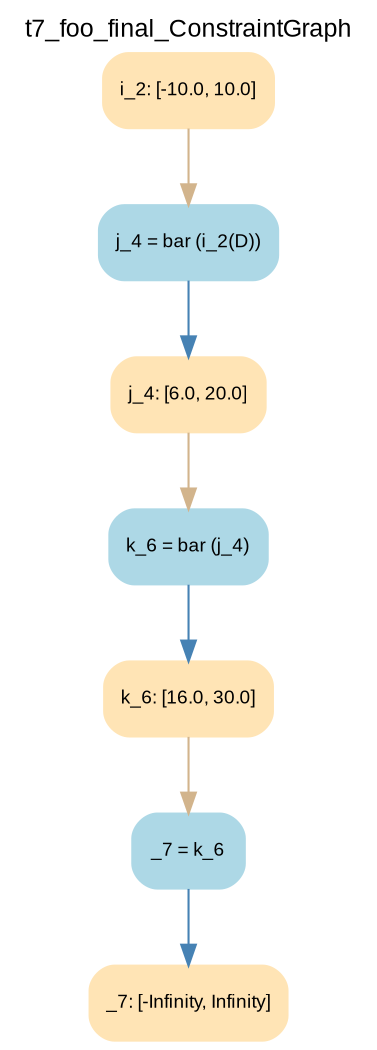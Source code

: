 digraph t7_foo_final_ConstraintGraph { 
	label=t7_foo_final_ConstraintGraph
	center=true
	labelloc=top
	fontname=Arial
	fontsize=12
	edge[fontname=Arial, fontsize=10]
	node[fontname=Arial, fontsize=9]

		Node_0 -> Node_1 [color=steelblue]
		Node_2 -> Node_3 [color=steelblue]
		Node_4 -> Node_5 [color=steelblue]
		Node_3 -> Node_0 [color=tan]
		Node_6 -> Node_2 [color=tan]
		Node_1 -> Node_4 [color=tan]

	Node_0 [fillcolor=lightblue, color=lightblue, shape=Mrecord, style=filled, label="{ k_6 = bar (j_4) }"]
	Node_2 [fillcolor=lightblue, color=lightblue, shape=Mrecord, style=filled, label="{ j_4 = bar (i_2(D)) }"]
	Node_4 [fillcolor=lightblue, color=lightblue, shape=Mrecord, style=filled, label="{ _7 = k_6 }"]
	Node_5 [fillcolor=moccasin, color=moccasin, shape=Mrecord, style=filled, label="{ _7: \[-Infinity, Infinity\] }"]
	Node_3 [fillcolor=moccasin, color=moccasin, shape=Mrecord, style=filled, label="{ j_4: \[6.0, 20.0\] }"]
	Node_6 [fillcolor=moccasin, color=moccasin, shape=Mrecord, style=filled, label="{ i_2: \[-10.0, 10.0\] }"]
	Node_1 [fillcolor=moccasin, color=moccasin, shape=Mrecord, style=filled, label="{ k_6: \[16.0, 30.0\] }"]
}
